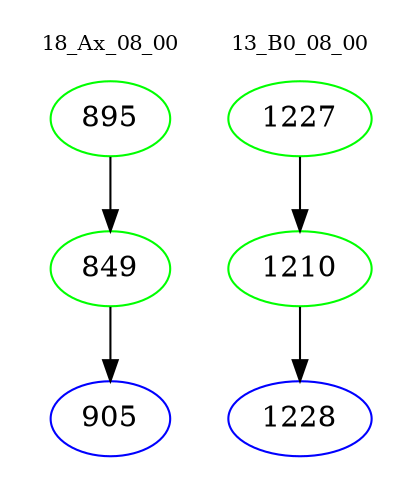 digraph{
subgraph cluster_0 {
color = white
label = "18_Ax_08_00";
fontsize=10;
T0_895 [label="895", color="green"]
T0_895 -> T0_849 [color="black"]
T0_849 [label="849", color="green"]
T0_849 -> T0_905 [color="black"]
T0_905 [label="905", color="blue"]
}
subgraph cluster_1 {
color = white
label = "13_B0_08_00";
fontsize=10;
T1_1227 [label="1227", color="green"]
T1_1227 -> T1_1210 [color="black"]
T1_1210 [label="1210", color="green"]
T1_1210 -> T1_1228 [color="black"]
T1_1228 [label="1228", color="blue"]
}
}
